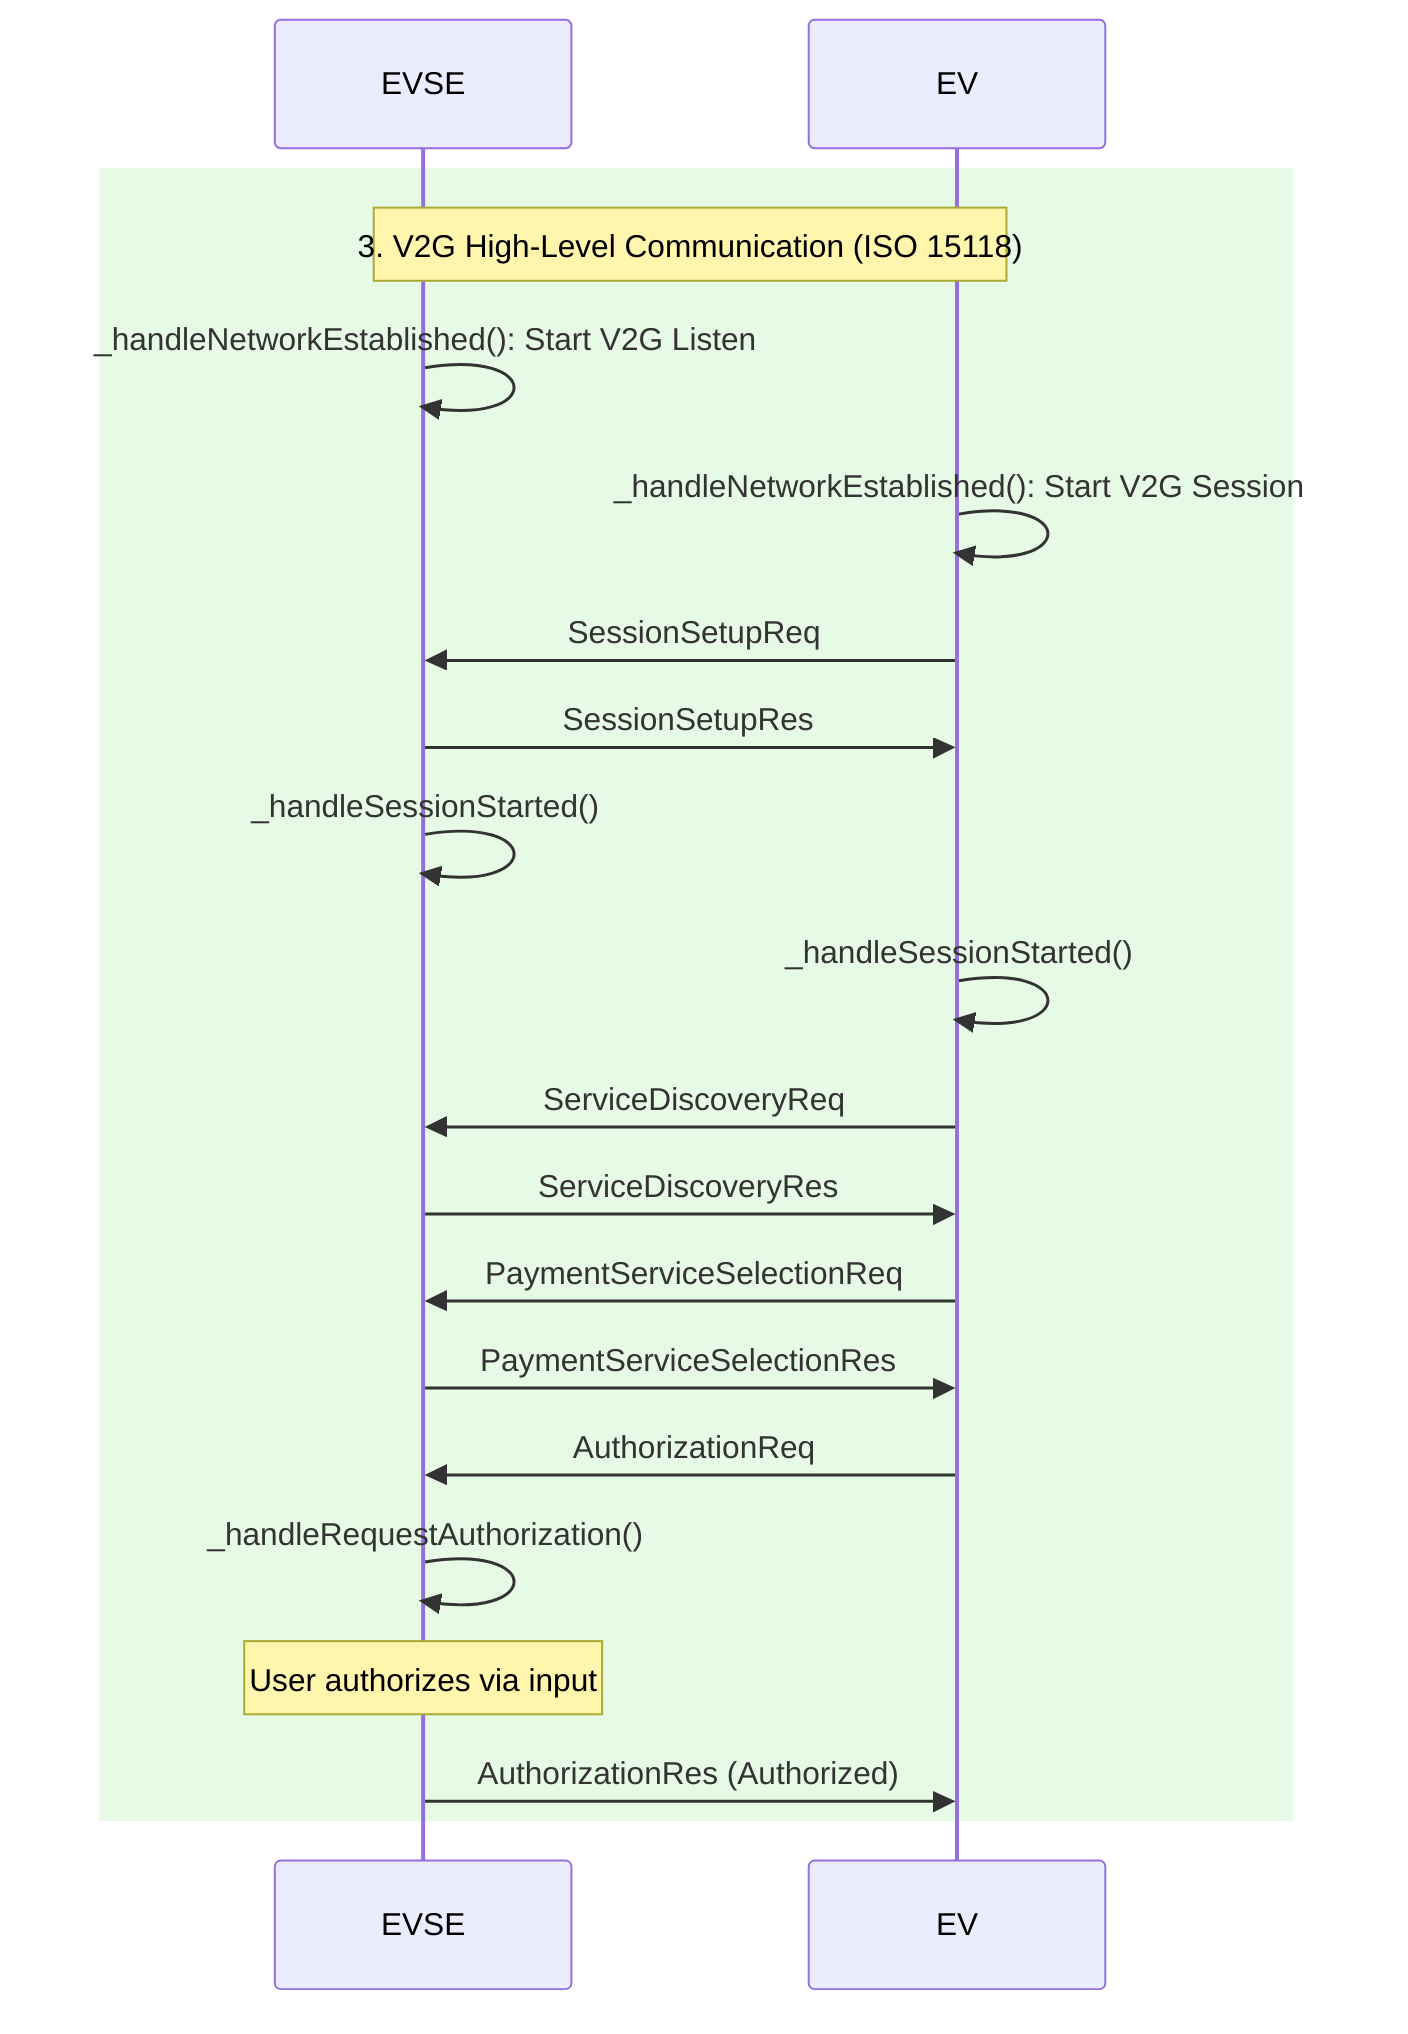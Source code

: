 sequenceDiagram
    participant EVSE
    participant EV

    

    rect rgb(230, 250, 230)
        note over EVSE, EV: 3. V2G High-Level Communication (ISO 15118)
        EVSE->>EVSE: _handleNetworkEstablished(): Start V2G Listen
        EV->>EV: _handleNetworkEstablished(): Start V2G Session
        
        EV->>EVSE: SessionSetupReq
        EVSE->>EV: SessionSetupRes
        
        EVSE->>EVSE: _handleSessionStarted()
        EV->>EV: _handleSessionStarted()
        
        EV->>EVSE: ServiceDiscoveryReq
        EVSE->>EV: ServiceDiscoveryRes
        
        EV->>EVSE: PaymentServiceSelectionReq
        EVSE->>EV: PaymentServiceSelectionRes
        
        EV->>EVSE: AuthorizationReq
        EVSE->>EVSE: _handleRequestAuthorization()
        note over EVSE: User authorizes via input
        EVSE->>EV: AuthorizationRes (Authorized)
        
        
    end